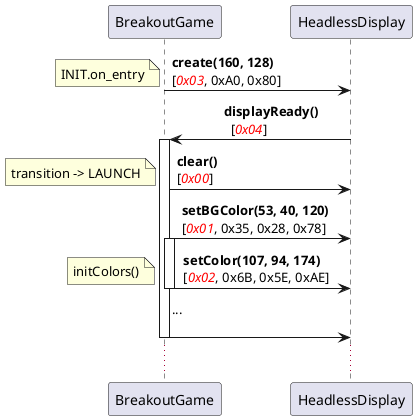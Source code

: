 @startuml
BreakoutGame -> HeadlessDisplay: <b>create(160, 128)</b>\n[<font color="red"><i>0x03</i></font>, 0xA0, 0x80]
note left : INIT.on_entry
HeadlessDisplay -> BreakoutGame: <b>           displayReady()</b>\n             [<font color="red"><i>0x04</i></font>]
activate BreakoutGame
BreakoutGame -> HeadlessDisplay: <b>clear()</b>\n[<font color="red"><i>0x00</i></font>]
note left : transition -> LAUNCH
BreakoutGame -> HeadlessDisplay: <b>setBGColor(53, 40, 120)</b>\n[<font color="red"><i>0x01</i></font>, 0x35, 0x28, 0x78]
activate BreakoutGame
BreakoutGame -> HeadlessDisplay: <b>  setColor(107, 94, 174)</b>\n  [<font color="red"><i>0x02</i></font>, 0x6B, 0x5E, 0xAE]
note left : initColors()
deactivate BreakoutGame
BreakoutGame -> HeadlessDisplay: ...\n
deactivate BreakoutGame
...
@enduml